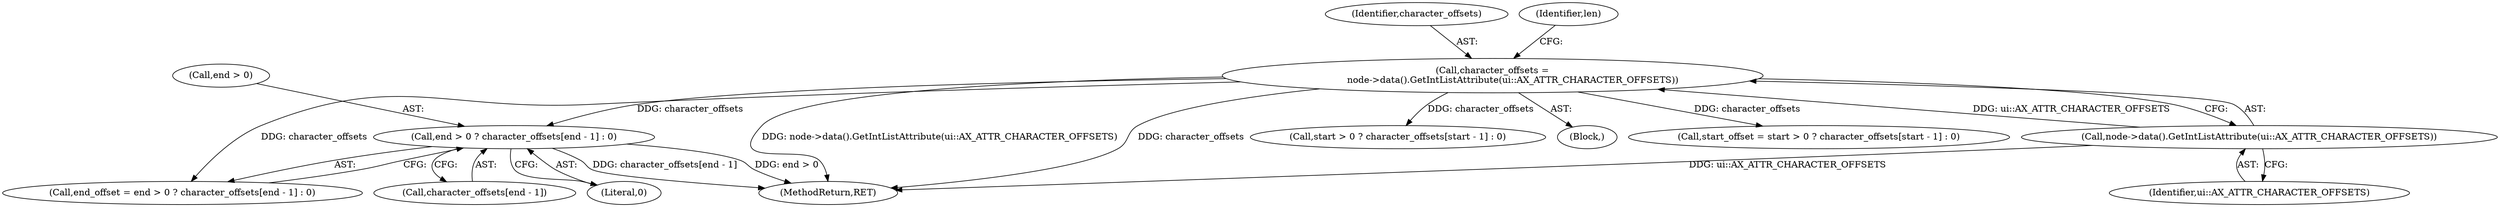 digraph "0_Chrome_14ff9d0cded8ae8032ef027d1f33c6666a695019@array" {
"1000289" [label="(Call,end > 0 ? character_offsets[end - 1] : 0)"];
"1000248" [label="(Call,character_offsets =\n              node->data().GetIntListAttribute(ui::AX_ATTR_CHARACTER_OFFSETS))"];
"1000250" [label="(Call,node->data().GetIntListAttribute(ui::AX_ATTR_CHARACTER_OFFSETS))"];
"1000287" [label="(Call,end_offset = end > 0 ? character_offsets[end - 1] : 0)"];
"1000250" [label="(Call,node->data().GetIntListAttribute(ui::AX_ATTR_CHARACTER_OFFSETS))"];
"1000251" [label="(Identifier,ui::AX_ATTR_CHARACTER_OFFSETS)"];
"1000276" [label="(Call,start > 0 ? character_offsets[start - 1] : 0)"];
"1000293" [label="(Call,character_offsets[end - 1])"];
"1000290" [label="(Call,end > 0)"];
"1000248" [label="(Call,character_offsets =\n              node->data().GetIntListAttribute(ui::AX_ATTR_CHARACTER_OFFSETS))"];
"1000241" [label="(Block,)"];
"1000298" [label="(Literal,0)"];
"1000249" [label="(Identifier,character_offsets)"];
"1000289" [label="(Call,end > 0 ? character_offsets[end - 1] : 0)"];
"1000254" [label="(Identifier,len)"];
"1000274" [label="(Call,start_offset = start > 0 ? character_offsets[start - 1] : 0)"];
"1000482" [label="(MethodReturn,RET)"];
"1000289" -> "1000287"  [label="AST: "];
"1000289" -> "1000293"  [label="CFG: "];
"1000289" -> "1000298"  [label="CFG: "];
"1000290" -> "1000289"  [label="AST: "];
"1000293" -> "1000289"  [label="AST: "];
"1000298" -> "1000289"  [label="AST: "];
"1000287" -> "1000289"  [label="CFG: "];
"1000289" -> "1000482"  [label="DDG: end > 0"];
"1000289" -> "1000482"  [label="DDG: character_offsets[end - 1]"];
"1000248" -> "1000289"  [label="DDG: character_offsets"];
"1000248" -> "1000241"  [label="AST: "];
"1000248" -> "1000250"  [label="CFG: "];
"1000249" -> "1000248"  [label="AST: "];
"1000250" -> "1000248"  [label="AST: "];
"1000254" -> "1000248"  [label="CFG: "];
"1000248" -> "1000482"  [label="DDG: node->data().GetIntListAttribute(ui::AX_ATTR_CHARACTER_OFFSETS)"];
"1000248" -> "1000482"  [label="DDG: character_offsets"];
"1000250" -> "1000248"  [label="DDG: ui::AX_ATTR_CHARACTER_OFFSETS"];
"1000248" -> "1000274"  [label="DDG: character_offsets"];
"1000248" -> "1000276"  [label="DDG: character_offsets"];
"1000248" -> "1000287"  [label="DDG: character_offsets"];
"1000250" -> "1000251"  [label="CFG: "];
"1000251" -> "1000250"  [label="AST: "];
"1000250" -> "1000482"  [label="DDG: ui::AX_ATTR_CHARACTER_OFFSETS"];
}
